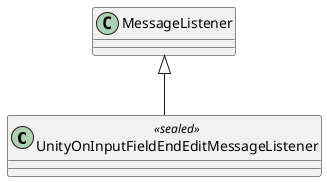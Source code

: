 @startuml
class UnityOnInputFieldEndEditMessageListener <<sealed>> {
}
MessageListener <|-- UnityOnInputFieldEndEditMessageListener
@enduml
